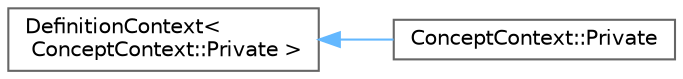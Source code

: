 digraph "Graphical Class Hierarchy"
{
 // INTERACTIVE_SVG=YES
 // LATEX_PDF_SIZE
  bgcolor="transparent";
  edge [fontname=Helvetica,fontsize=10,labelfontname=Helvetica,labelfontsize=10];
  node [fontname=Helvetica,fontsize=10,shape=box,height=0.2,width=0.4];
  rankdir="LR";
  Node0 [label="DefinitionContext\<\l ConceptContext::Private \>",height=0.2,width=0.4,color="grey40", fillcolor="white", style="filled",URL="$d6/d49/class_definition_context.html",tooltip=" "];
  Node0 -> Node1 [dir="back",color="steelblue1",style="solid"];
  Node1 [label="ConceptContext::Private",height=0.2,width=0.4,color="grey40", fillcolor="white", style="filled",URL="$d8/d61/class_concept_context_1_1_private.html",tooltip=" "];
}

